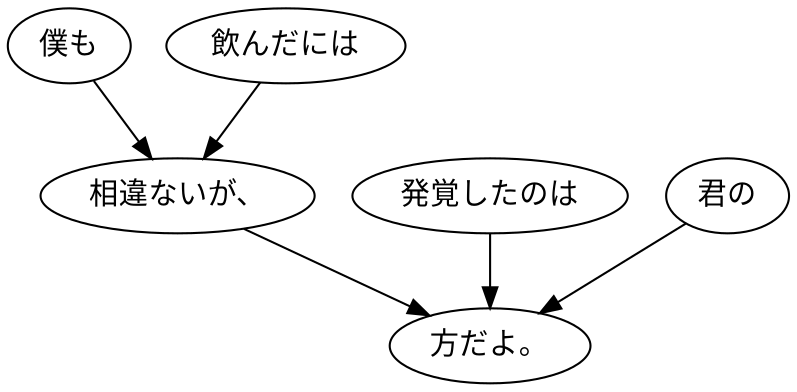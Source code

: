 digraph graph8218 {
	node0 [label="僕も"];
	node1 [label="飲んだには"];
	node2 [label="相違ないが、"];
	node3 [label="発覚したのは"];
	node4 [label="君の"];
	node5 [label="方だよ。"];
	node0 -> node2;
	node1 -> node2;
	node2 -> node5;
	node3 -> node5;
	node4 -> node5;
}
